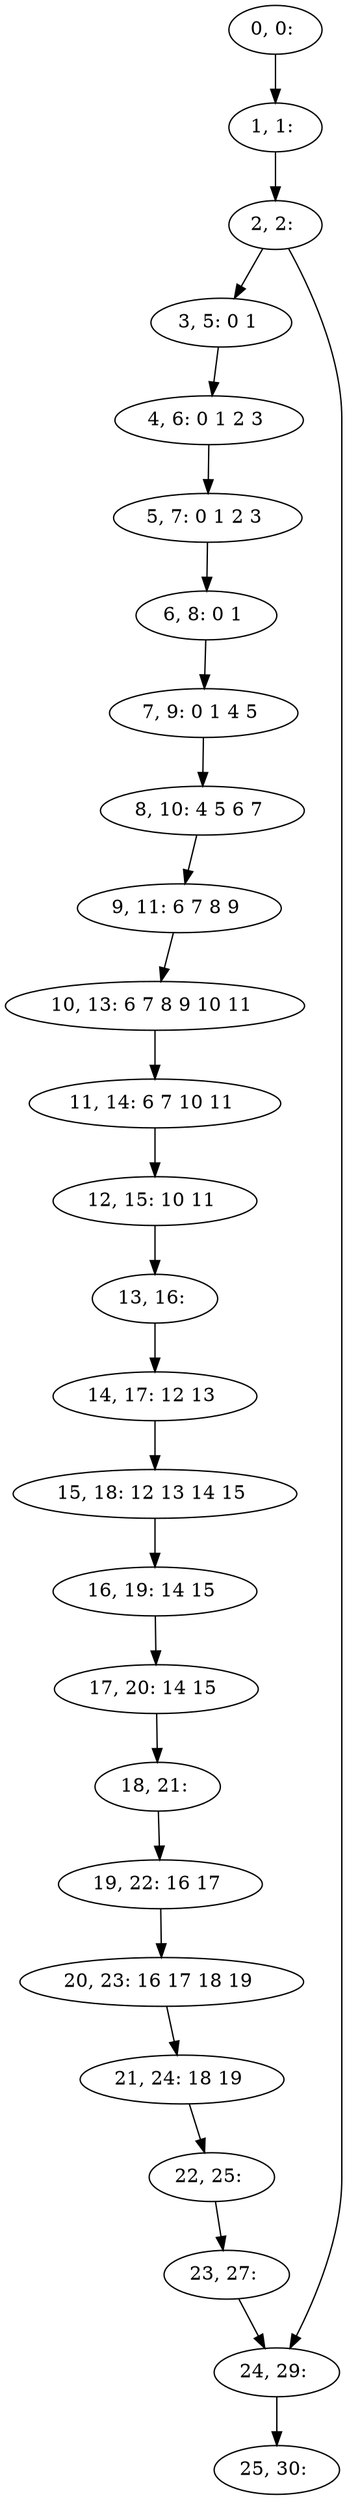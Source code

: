 digraph G {
0[label="0, 0: "];
1[label="1, 1: "];
2[label="2, 2: "];
3[label="3, 5: 0 1 "];
4[label="4, 6: 0 1 2 3 "];
5[label="5, 7: 0 1 2 3 "];
6[label="6, 8: 0 1 "];
7[label="7, 9: 0 1 4 5 "];
8[label="8, 10: 4 5 6 7 "];
9[label="9, 11: 6 7 8 9 "];
10[label="10, 13: 6 7 8 9 10 11 "];
11[label="11, 14: 6 7 10 11 "];
12[label="12, 15: 10 11 "];
13[label="13, 16: "];
14[label="14, 17: 12 13 "];
15[label="15, 18: 12 13 14 15 "];
16[label="16, 19: 14 15 "];
17[label="17, 20: 14 15 "];
18[label="18, 21: "];
19[label="19, 22: 16 17 "];
20[label="20, 23: 16 17 18 19 "];
21[label="21, 24: 18 19 "];
22[label="22, 25: "];
23[label="23, 27: "];
24[label="24, 29: "];
25[label="25, 30: "];
0->1 ;
1->2 ;
2->3 ;
2->24 ;
3->4 ;
4->5 ;
5->6 ;
6->7 ;
7->8 ;
8->9 ;
9->10 ;
10->11 ;
11->12 ;
12->13 ;
13->14 ;
14->15 ;
15->16 ;
16->17 ;
17->18 ;
18->19 ;
19->20 ;
20->21 ;
21->22 ;
22->23 ;
23->24 ;
24->25 ;
}
